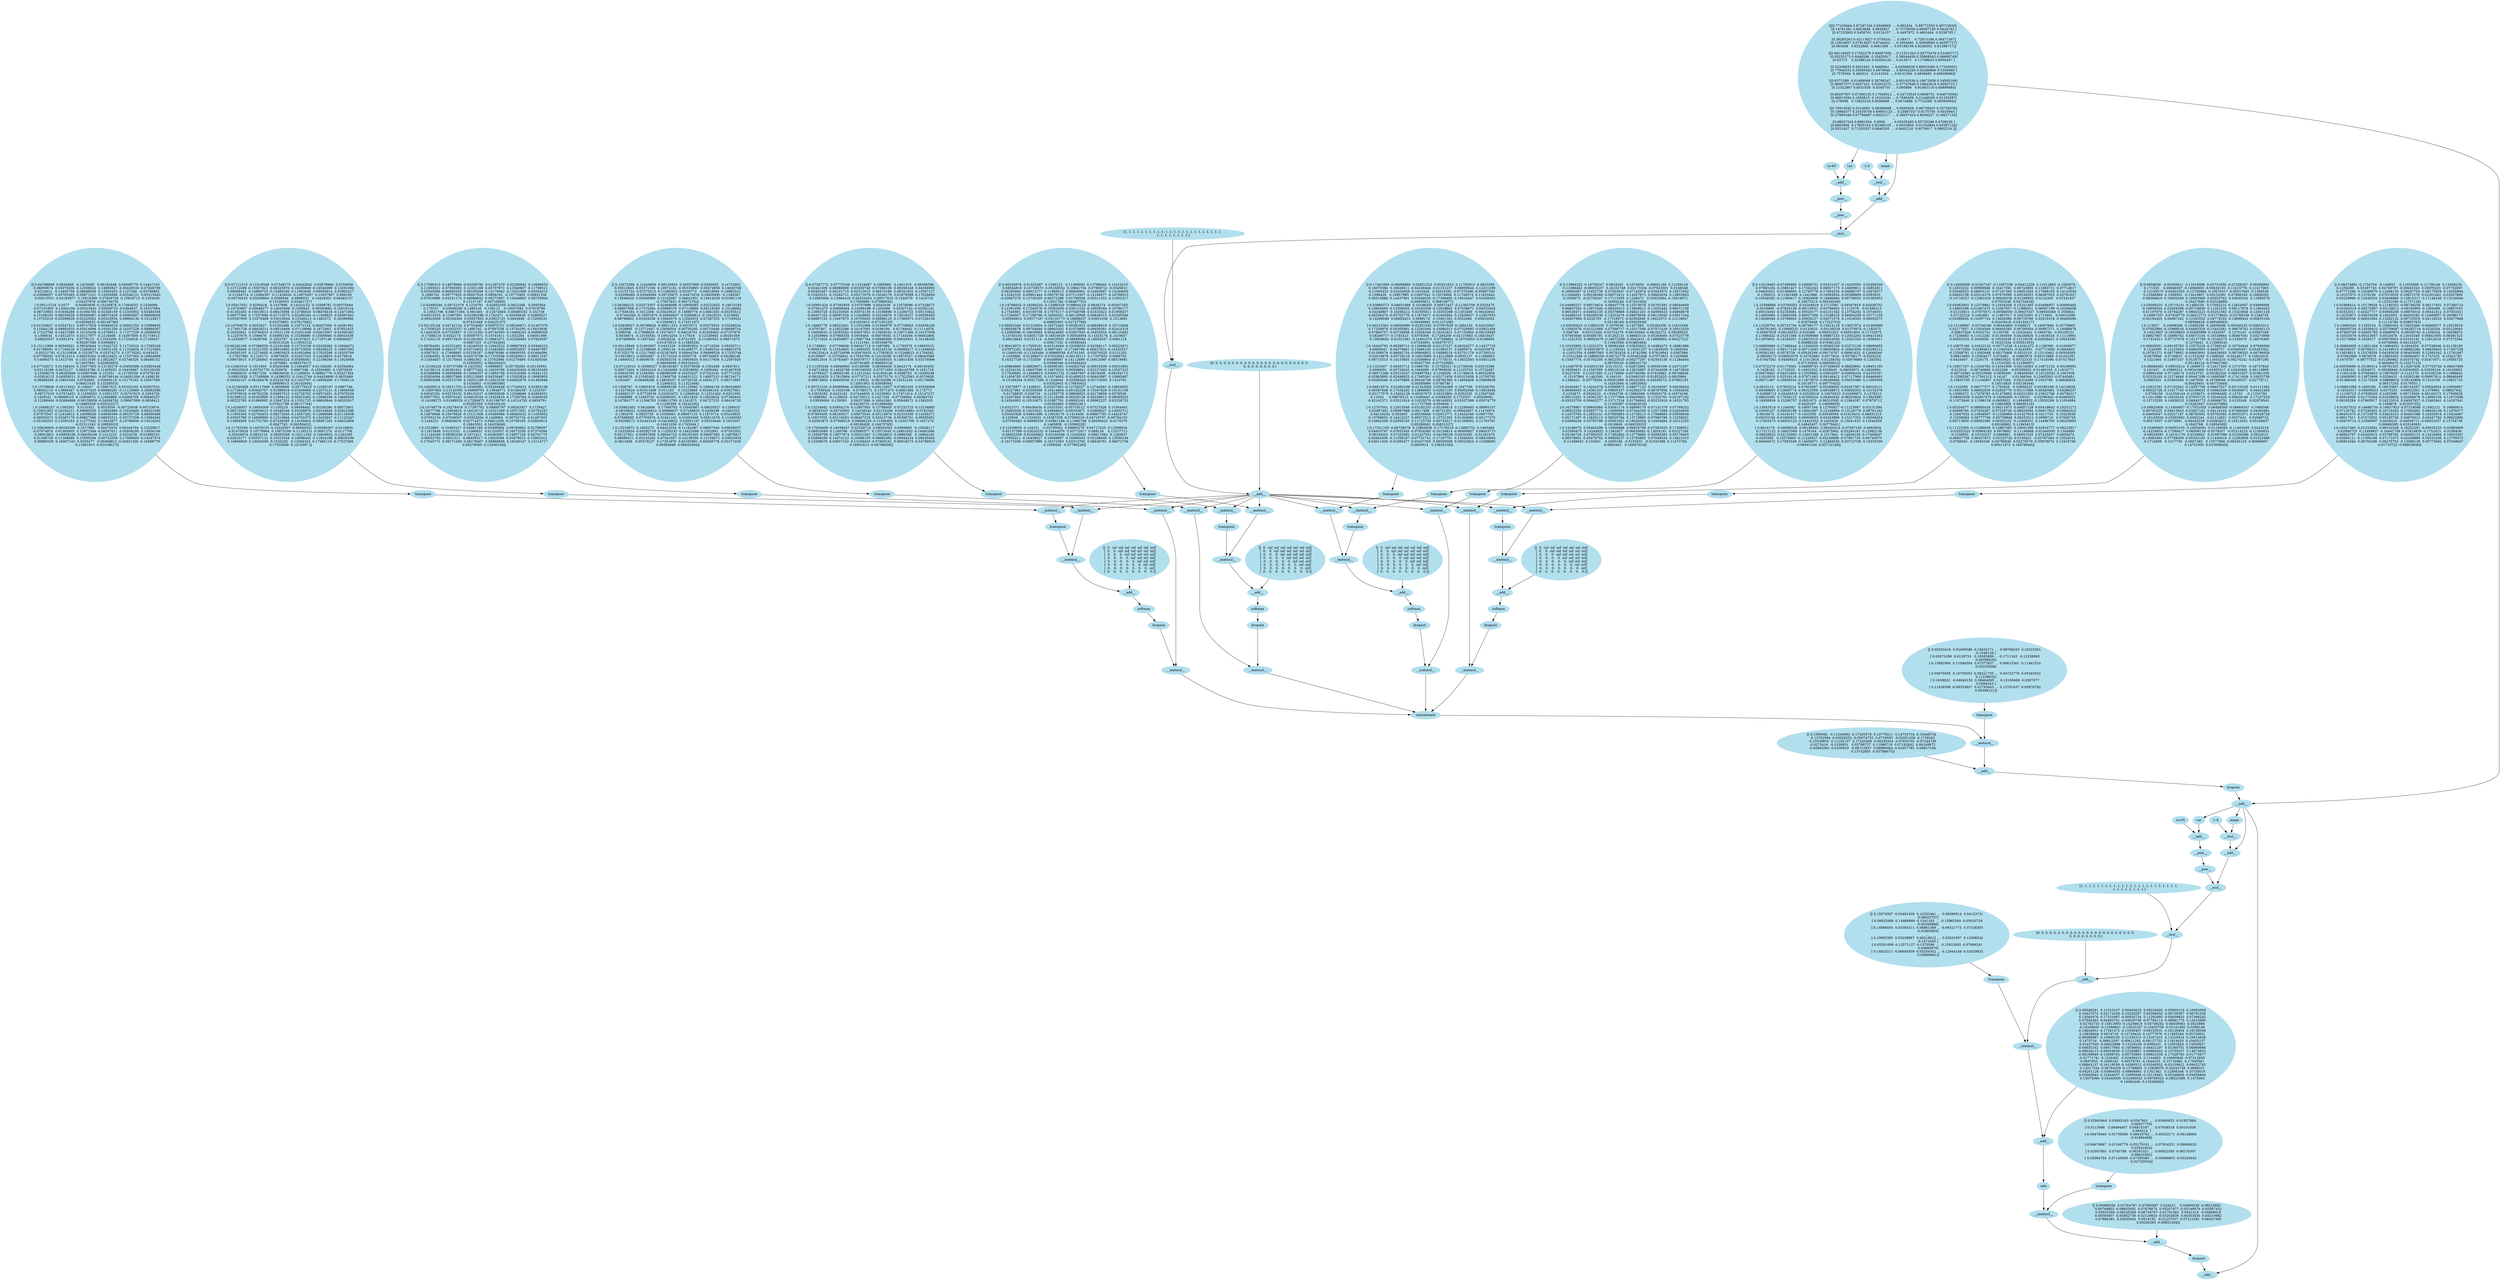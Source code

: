 // DAG
digraph {
	149812556448 [label=__add__ color=lightblue2 shape="" style=filled]
	149812555460 -> 149812556448
	149812555460 [label=__add__ color=lightblue2 shape="" style=filled]
	149795065257 -> 149812555460
	149795065257 [label="[[[0.77183664 0.87287164 0.6949869  ... 0.992434   0.88772553 0.49715936]
  [0.14761381 0.6923848  0.9840827  ... 0.75730056 0.66067165 0.9424742 ]
  [0.47233903 0.5459761  0.9124157  ... 0.4497972  0.4683464  0.9238705 ]
  ...
  [0.36285263 0.42113027 0.3759241  ... 0.58471    0.72915196 0.36471567]
  [0.13916957 0.07914507 0.8744422  ... 0.3954685  0.30909085 0.40397727]
  [0.963408   0.8522885  0.8461569  ... 0.03196156 0.8248302  0.81396717]]

 [[0.46118405 0.17342278 0.84067094 ... 0.11521343 0.29775476 0.51094717]
  [0.05235173 0.6446286  0.10455917 ... 0.38044456 0.35868543 0.06608749]
  [0.63715    0.32386142 0.02550126 ... 0.915671   0.11798623 0.6956457 ]
  ...
  [0.52208835 0.4501643  0.0466941  ... 0.64586836 0.88633484 0.17243062]
  [0.77940553 0.33985043 0.6970646  ... 0.80392265 0.02489866 0.5340969 ]
  [0.7579344  0.482614   0.2141024  ... 0.9131366  0.4836685  0.69928086]]

 [[0.6372389  0.01489098 0.28706247 ... 0.60143536 0.16673958 0.34595108]
  [0.86007077 0.6937223  0.82022375 ... 0.37747648 0.19642818 0.0693723 ]
  [0.21022807 0.8551836  0.4540735  ... 0.995886   0.91483116 0.60899484]
  ...
  [0.89297307 0.87266135 0.17045912 ... 0.24710345 0.8668751  0.64074594]
  [0.96913594 0.1950815  0.16324341 ... 0.7040459  0.21448265 0.01255587]
  [0.278098   0.73825234 0.8058688  ... 0.9474888  0.7723268  0.08580994]]

 [[0.76815045 0.5314693  0.08389088 ... 0.8500458  0.66726625 0.33736536]
  [0.10864377 0.24539758 0.69903123 ... 0.25887027 0.8175756  0.6033944 ]
  [0.27895346 0.07794987 0.9023117  ... 0.28637424 0.8436227  0.16627133]
  ...
  [0.08037244 0.8981064  0.6956     ... 0.05035483 0.55733246 0.4709236 ]
  [0.6893808  0.17855154 0.83380103 ... 0.6025804  0.51254904 0.93587124]
  [0.8521637  0.71355337 0.8840205  ... 0.8402218  0.6579017  0.8982214 ]]]" color=lightblue2 shape="" style=filled]
	149812555451 -> 149812555460
	149812555451 [label=dropout color=lightblue2 shape="" style=filled]
	149812555442 -> 149812555451
	149812555442 [label=__add__ color=lightblue2 shape="" style=filled]
	149812555433 -> 149812555442
	149812555433 [label=__matmul__ color=lightblue2 shape="" style=filled]
	149812555418 -> 149812555433
	149812555418 [label=concatenate color=lightblue2 shape="" style=filled]
	149812554259 -> 149812555418
	149812554259 [label=__matmul__ color=lightblue2 shape="" style=filled]
	149812552430 -> 149812554259
	149812552430 [label=dropout color=lightblue2 shape="" style=filled]
	149812552418 -> 149812552430
	149812552418 [label=softmax color=lightblue2 shape="" style=filled]
	149812552406 -> 149812552418
	149812552406 [label=__add__ color=lightblue2 shape="" style=filled]
	149812552397 -> 149812552406
	149812552397 [label=__matmul__ color=lightblue2 shape="" style=filled]
	149812552376 -> 149812552397
	149812552376 [label=__matmul__ color=lightblue2 shape="" style=filled]
	149812552328 -> 149812552376
	149812552328 [label=__add__ color=lightblue2 shape="" style=filled]
	149812552319 -> 149812552328
	149812552319 [label=__mul__ color=lightblue2 shape="" style=filled]
	149812552310 -> 149812552319
	149812552310 [label=__mul__ color=lightblue2 shape="" style=filled]
	149812552283 -> 149812552310
	149812552283 [label=__add__ color=lightblue2 shape="" style=filled]
	149795065257 -> 149812552283
	149812552274 -> 149812552283
	149812552274 [label=__mul__ color=lightblue2 shape="" style=filled]
	149812552229 -> 149812552274
	149812552229 [label=mean color=lightblue2 shape="" style=filled]
	149795065257 -> 149812552229
	149812552271 -> 149812552274
	149812552271 [label=-1.0 color=lightblue2 shape="" style=filled]
	149812552301 -> 149812552310
	149812552301 [label=__pow__ color=lightblue2 shape="" style=filled]
	149812552292 -> 149812552301
	149812552292 [label=__pow__ color=lightblue2 shape="" style=filled]
	149812552262 -> 149812552292
	149812552262 [label=__add__ color=lightblue2 shape="" style=filled]
	149812552250 -> 149812552262
	149812552250 [label=var color=lightblue2 shape="" style=filled]
	149795065257 -> 149812552250
	149812552259 -> 149812552262
	149812552259 [label="1e-05" color=lightblue2 shape="" style=filled]
	149812552202 -> 149812552319
	149812552202 [label="[1. 1. 1. 1. 1. 1. 1. 1. 1. 1. 1. 1. 1. 1. 1. 1. 1. 1. 1. 1. 1. 1. 1. 1.
 1. 1. 1. 1. 1. 1. 1. 1.]" color=lightblue2 shape="" style=filled]
	149812552205 -> 149812552328
	149812552205 [label="[0. 0. 0. 0. 0. 0. 0. 0. 0. 0. 0. 0. 0. 0. 0. 0. 0. 0. 0. 0. 0. 0. 0. 0.
 0. 0. 0. 0. 0. 0. 0. 0.]" color=lightblue2 shape="" style=filled]
	149812552367 -> 149812552376
	149812552367 [label=transpose color=lightblue2 shape="" style=filled]
	149795067712 -> 149812552367
	149795067712 [label="[[-0.07121515 -0.11519548  0.07348175  0.03442042  0.02878666  0.0703056
   0.12712298 -0.15507823  0.08325976 -0.16260669 -0.14546089  0.13291594
   0.00958492  0.10890725 -0.15485296 -0.11903948  0.09059814  0.03803217
  -0.11294714 -0.12084397  0.11434826 -0.14875497  0.13037007  0.094193
  -0.09736435  0.03439664 -0.0296944  -0.0898032   0.14429301 -0.06482157
   0.15108503  0.03461727]
 [-0.05017931  0.0256418   0.1437996   0.14324152 -0.15509781 -0.00375644
   0.10703667  0.05648277  0.14043906  0.1508943  -0.09293882 -0.10019124
  -0.01302405 -0.15010613 -0.08415998  0.14786029  0.08478416 -0.12471902
   0.08577306  0.17557888 -0.01713075  0.02200344 -0.11459925  0.05997461
  -0.05587959  0.15579468  0.03010004  0.13346213 -0.1482572   0.16399966
  -0.03379651 -0.07817682]
 [-0.10704678  0.0053627   0.01352486  0.15072124  0.04427094  0.16491081
   0.17491728 -0.08628211 -0.08516408  0.07116666  0.1672843   0.07852433
  -0.16320641  0.03760415  0.15511139 -0.10351448  0.02815007 -0.01092481
   0.12207876  0.1596676   0.04995184  0.15206896  0.15609846 -0.08643438
  -0.14356977  0.0439708  -0.1632787  -0.16197823  0.17107148  0.00646027
  -0.00312528  0.11950312]
 [-0.00182108  0.07396559 -0.12161408  0.15753338 -0.02438382  0.16846472
  -0.16730458 -0.10151355 -0.00916892 -0.05723928  0.09206233  0.10897692
  -0.04595193  0.12274605 -0.10903623 -0.01603494  0.17020296  0.16205764
   0.17637981 -0.1120171   0.0670655  -0.02457325  0.12429853 -0.0179818
   0.08973815  0.07284841 -0.04464024  0.05958441  0.12189286 -0.11924958
   0.1670681  -0.08337617]
 [-0.12463319  0.1551605   0.03435496  0.13464937 -0.01169281  0.02592664
  -0.09225518  0.05701776 -0.050878   -0.0967186  -0.15594895  0.15970929
  -0.00664031 -0.0827236   0.09636028 -0.11290631  0.08881779 -0.05327384
   0.09851826  0.17169906  0.14399332 -0.10412744 -0.04426898 -0.0635469
  -0.06302147 -0.08186478 -0.03104744 -0.11023797 -0.16956466  0.17636114
   0.09809513  0.16142084]
 [ 0.01340468 -0.05117068  0.0659099  -0.05779419  0.12585197 -0.0997746
  -0.11726347  0.03443767  0.01089919 -0.03406668 -0.12075121 -0.13666938
   0.07979918 -0.09762258  0.03857515  0.02726702 -0.09574351 -0.07078234
   0.02396122  0.05303895 -0.11994142  0.05425382 -0.15696256 -0.14666456
   0.08222765 -0.01968992 -0.13647324 -0.13351725 -0.08600944  0.09202917
  -0.07821748 -0.06117764]
 [ 0.14248507  0.14650309  0.1105216   0.09498402  0.05150286  0.09372801
  -0.08572042  0.04859613 -0.10340249 -0.03208976  0.00154645  0.02921696
   0.11955394  0.02764433  0.08272445 -0.14567262 -0.12696066 -0.01116308
  -0.03925789 -0.14609909 -0.11514944 -0.04791075 -0.13420947 -0.11123247
  -0.13894509  0.01731793 -0.07436585 -0.14109404 -0.08067283  0.04632808
  -0.0847745  -0.06358432]
 [-0.11763359 -0.14076155 -0.10225007 -0.06040341  0.00580367 -0.0118845
  -0.01470024  0.10778994  0.10673189 -0.11195131 -0.0067274  -0.0117708
   0.05436074 -0.0833116  -0.08505566  0.10211283 -0.10806652 -0.1263285
  -0.02810177  0.03307112  0.10315344 -0.10098445 -0.11824188  0.09630196
   0.16866829  0.16030285 -0.1532202  -0.12564334 -0.17485116 -0.17527689
   0.17533056 -0.1212097 ]]" color=lightblue2 shape="" style=filled]
	149812552388 -> 149812552397
	149812552388 [label=transpose color=lightblue2 shape="" style=filled]
	149812552355 -> 149812552388
	149812552355 [label=__matmul__ color=lightblue2 shape="" style=filled]
	149812552328 -> 149812552355
	149812552346 -> 149812552355
	149812552346 [label=transpose color=lightblue2 shape="" style=filled]
	149794849482 -> 149812552346
	149794849482 [label="[[-0.04768699  0.0839466  -0.1425088   0.08182648  0.05849779 -0.14447103
  -0.06859674  0.03079206 -0.12008022  0.14983827 -0.00429536 -0.07928796
   0.0219412  -0.14405759  0.08688938  0.13505432 -0.1157266  -0.03766962
  -0.03996657  0.05765565 -0.09871221  0.12020966  0.02546121  0.03215643
   0.03015531 -0.04193877  0.15916389  0.07846706 -0.15818715 -0.1353028
   0.04257878 -0.09674679]
 [ 0.09113724  0.0577     -0.04493938 -0.15230878 -0.17464033  0.1526099
  -0.07101805  0.14382194 -0.00310442  0.09509753 -0.0364847  -0.16337894
   0.08710953  0.01936288  0.01094783 -0.02346159 -0.12305952  0.03484356
   0.15198192 -0.08259528  0.00560087 -0.08075429  0.00983807 -0.06608009
   0.15705219 -0.03298028 -0.02220562  0.05333004  0.09900136 -0.10124817
  -0.04506622 -0.00140766]
 [-0.01230637 -0.03547413  0.09717818  0.00484019 -0.09591353  0.15996845
   0.11644128  0.08883035 -0.05414898  0.10541259 -0.16337228 -0.08886367
  -0.17223784  0.14427589  0.15155439 -0.14789511  0.17277226 -0.16569935
  -0.1369034   0.14512073  0.03117877  0.1218408   0.14397609 -0.01719013
   0.06825037  0.0391474   0.0778123   0.11924209  0.17234918  0.17160457
   0.09297398  0.0309883 ]
 [-0.15111999 -0.06509201  0.09545644  0.10342722  0.11720522 -0.17585249
  -0.01766081 -0.17194526  0.12064523  0.10031104 -0.11324604 -0.17215063
  -0.05221781 -0.13110636  0.15239774 -0.03374273  0.13770202 -0.043432
  -0.07799292  0.07412414  0.04916352 -0.06219431 -0.11537363 -0.16804968
   0.14099373 -0.1513744  -0.13511036  0.13822827 -0.02746326  0.08486152
  -0.13037851  0.02082605]
 [-0.07742672  0.01348435 -0.15477583 -0.13120279 -0.03693588 -0.02803449
   0.03116199 -0.0472127   0.00554786 -0.11495052  0.16430067  0.03129239
   0.15508279  0.06283666 -0.02807696 -0.151051   -0.12739259  0.07076149
  -0.02624115  0.06958511  0.10080941 -0.00749144 -0.04001394 -0.1408136
   0.08469266 -0.10691044  0.0782605   0.03609118  0.15175192  0.15657589
   0.06021435  0.13258553]
 [-0.13758646 -0.05115621  0.136047   -0.15807012 -0.05333163 -0.02097032
   0.08452119  0.13694347  0.09107435 -0.06889281 -0.11123969  0.16692089
   0.08727019  0.07574451  0.11659502  0.13951257  0.02747615 -0.1054728
   0.1459341  -0.08899215 -0.15809974  0.12689868 -0.02669759  0.00840257
  -0.12389404 -0.02684866 -0.09159058 -0.04508762  0.09067099 -0.0858412
   0.14895028 -0.03522227]
 [ 0.10468257 -0.1565263   0.0131921   0.0533056  -0.00725058 -0.05733874
  -0.15931003 -0.16194211  0.09680335  0.10692985 -0.10529485  0.09521085
   0.07075547 -0.12434612  0.14099628  0.03846566 -0.08535729  0.08566469
  -0.08503472 -0.03397179 -0.09827586  0.08055521 -0.05737209 -0.13084264
  -0.05180203 -0.13305163 -0.11277042  0.13625877  0.10788946 -0.14516202
  -0.02311343  0.10850933]
 [ 0.05636609 -0.06335306  0.1017981   0.04472034  0.06344794  0.13250817
  -0.07974874  0.01585905  0.15971594 -0.08397011  0.05938295  0.14056106
  -0.08923651  0.09858106 -0.09439106  0.1412224   0.0324239  -0.01998153
   0.01348728 -0.11368686  0.10595294  0.06733509  0.17099693 -0.14047074
   0.00889328  0.16067143 -0.0255477  -0.00468812 -0.02931326 -0.16588779
   0.11661915 -0.02319617]]" color=lightblue2 shape="" style=filled]
	149795067742 -> 149812552406
	149795067742 [label="[[  0. -inf -inf -inf -inf -inf -inf -inf]
 [  0.   0. -inf -inf -inf -inf -inf -inf]
 [  0.   0.   0. -inf -inf -inf -inf -inf]
 [  0.   0.   0.   0. -inf -inf -inf -inf]
 [  0.   0.   0.   0.   0. -inf -inf -inf]
 [  0.   0.   0.   0.   0.   0. -inf -inf]
 [  0.   0.   0.   0.   0.   0.   0. -inf]
 [  0.   0.   0.   0.   0.   0.   0.   0.]]" color=lightblue2 shape="" style=filled]
	149812554247 -> 149812554259
	149812554247 [label=__matmul__ color=lightblue2 shape="" style=filled]
	149812552328 -> 149812554247
	149812552442 -> 149812554247
	149812552442 [label=transpose color=lightblue2 shape="" style=filled]
	149795067757 -> 149812552442
	149795067757 [label="[[ 0.17586513 -0.14878666 -0.03358782  0.01287479  0.02286842  0.15899652
   0.11593021 -0.07950383  0.12351169  0.05707672  0.13040607  0.11798521
   0.03345959 -0.06693545  0.08160298  0.15179062 -0.11631009  0.04554315
   0.1680742   0.09777825 -0.06927524  0.0859193  -0.10775405  0.05831336
  -0.07010896 -0.03251174 -0.08986842 -0.00272097  0.15444863  0.08755904
   0.12137187  0.00716995]
 [-0.03490546  0.09721079  0.1216791   0.02832559 -0.0622266   0.0565564
   0.170537    0.03099209 -0.1489145  -0.158112   -0.16057682  0.07819799
  -0.13921796  0.08671594  0.091465   -0.12672684 -0.00080162  0.102726
   0.04519355 -0.11997591  0.02380298 -0.1742471  -0.05300628  0.02809227
  -0.00925656  0.05164364  0.03957855 -0.03923725  0.0643646  -0.13209233
  -0.07431948  0.03425157]
 [-0.05135104  0.04742154  0.07534683  0.00970721 -0.08346871 -0.01407079
   0.17036325  0.01832337 -0.1460742  -0.07097538  0.13754293 -0.15933938
  -0.14041825 -0.07253857  0.13112392 -0.03740383 -0.14994243 -0.00996305
  -0.17498116  0.0242174   0.00097071  0.10741611  0.1552294   0.04001098
   0.17432119  0.08373433 -0.01291662  0.16661671  0.03284964  0.07820597
  -0.0087333  -0.10762406]
 [-0.08784461 -0.02522402  0.16240533 -0.13943522  0.09987933 -0.03466223
  -0.08965088 -0.08416776  0.03716932 -0.15482803 -0.00952937  0.04487097
   0.0567912  -0.17409995  0.03258187  0.06879386 -0.09690555  0.01464099
   0.12064581 -0.16169706  0.04574708 -0.17235596 -0.00265011  0.09011547
  -0.11054657 -0.13175945 -0.0983362  -0.13702986  0.01279494  0.01926349
   0.15550052  0.08420442]
 [ 0.15106228  0.05737589 -0.1423502   0.0806805  -0.05758283 -0.05145952
  -0.14139114  0.00391041  0.08777402 -0.10020796  0.04420426 -0.06335495
   0.01698989  0.06836999 -0.13094357 -0.13894758  0.01916306  0.16341121
  -0.02824094 -0.08027966  0.05212695  0.04538487  0.13302824 -0.10095805
  -0.00902698 -0.05315708  0.16251199 -0.12823538  0.04602879  0.01492946
   0.1434562  -0.01690389]
 [-0.14928514 -0.16511753 -0.10485981 -0.05204646  0.17100433  0.01963198
   0.13697682 -0.13143595 -0.06698793  0.15949771  0.01384387  0.1252537
   0.04545281 -0.03278102  0.06132437 -0.09050639  0.12348698  0.02893931
  -0.09977931  0.05076183  0.04919104 -0.15455619 -0.17200784 -0.10409345
  -0.14189273  0.01088529 -0.17280672  0.01198797 -0.14214705 -0.0650791
   0.05303359  0.03010419]
 [-0.10748778 -0.16278419  0.17397782  0.08895797  0.08262927  0.1729427
  -0.15877788  0.12904818  0.16418715  0.10321369 -0.10571951  0.02762347
  -0.13876846 -0.16679826 -0.13121568  0.05486986  0.06483032  0.11055952
   0.07952154 -0.07048567 -0.03552834 -0.1449964  -0.00752724 -0.01497455
   0.1244221   0.06804616  0.02774473  0.04812295 -0.16790195  0.03959614
   0.10843501 -0.16433606]
 [ 0.1533883  -0.10493327 -0.04081185 -0.03490994  0.09760662 -0.02708597
   0.11815648  0.0133101   0.11066631  0.01320557 -0.16573259  0.07374594
  -0.11144299 -0.08382028 -0.1672421  -0.04363067 -0.14957128  0.04701779
   0.00052792 -0.0931311  -0.06039517 -0.14929299  0.05879015 -0.15902412
  -0.17044772  0.09171289 -0.08178467  0.06966908  0.16348147  0.15114717
   0.05276065 -0.12430126]]" color=lightblue2 shape="" style=filled]
	149812554385 -> 149812555418
	149812554385 [label=__matmul__ color=lightblue2 shape="" style=filled]
	149812554352 -> 149812554385
	149812554352 [label=dropout color=lightblue2 shape="" style=filled]
	149812554340 -> 149812554352
	149812554340 [label=softmax color=lightblue2 shape="" style=filled]
	149812554328 -> 149812554340
	149812554328 [label=__add__ color=lightblue2 shape="" style=filled]
	149812554319 -> 149812554328
	149812554319 [label=__matmul__ color=lightblue2 shape="" style=filled]
	149812554298 -> 149812554319
	149812554298 [label=__matmul__ color=lightblue2 shape="" style=filled]
	149812552328 -> 149812554298
	149812554289 -> 149812554298
	149812554289 [label=transpose color=lightblue2 shape="" style=filled]
	149812547705 -> 149812554289
	149812547705 [label="[[ 0.00326978  0.01531687  0.1506115   0.11369092 -0.13788646  0.11012015
   0.08544816  0.10728573 -0.05158532  0.10841704  0.07900721 -0.0345812
   0.08285604  0.04013177 -0.11969513  0.08800901  0.14463687  0.14344959
  -0.13262105  0.00901444 -0.09076726  0.07113357 -0.14168477 -0.16799013
  -0.02897279  0.12730305 -0.06372389  0.01789596  0.00311355 -0.11932317
  -0.11651784  0.09487753]
 [-0.14766654 -0.16580245 -0.12986329  0.09804124 -0.0626274  -0.05307305
   0.12361956  0.17240578 -0.10563459 -0.03011232 -0.16058294  0.16790177
   0.17540981  0.03100738  0.17075117 -0.07546768  0.01633422 -0.01958257
  -0.17284927  0.17190798 -0.16592051  0.08118968  0.09448513  0.02395568
   0.00560913  0.05577167 -0.05134773 -0.16698037 -0.03631038  0.1513893
  -0.08905093 -0.02747799]
 [-0.06853344  0.01316934 -0.16572462  0.00281623 -0.06848019  0.16712846
   0.08856878  0.09794848 -0.08663302  0.01970899  0.09450391 -0.02414318
   0.12086596 -0.10630994  0.05424692 -0.02957845 -0.16455916 -0.06110463
   0.13740154 -0.03051728 -0.16616029  0.00554904 -0.14325176 -0.1419657
  -0.06518643  0.0151114  -0.04929591 -0.09689584 -0.14854547  0.0681119
   0.00817162  0.10938344]
 [ 0.00410075 -0.17659101 -0.02516494 -0.10308053 -0.04306117  0.09225871
   0.07972281 -0.02534863  0.0697495  -0.17186789 -0.09427814 -0.14332557
  -0.15400195 -0.11545494  0.00989559 -0.0701545  -0.02676525  0.0121202
   0.1245866  -0.01268473 -0.07022843 -0.06136111  0.17337932  0.0968762
   0.16327739 -0.1733359   0.05498067 -0.14112699 -0.16912699 -0.08519991
  -0.03086348 -0.01848442]
 [-0.00864869  0.08829071 -0.04590381 -0.04402744 -0.09019299  0.05031891
  -0.12234154  0.16607599  0.16673033  0.00508841  0.02237492 -0.15537223
   0.17639081 -0.14588815  0.03951732  0.16487907 -0.0619458   0.09184173
   0.11954785 -0.07008392  0.10574092 -0.01469533 -0.06443997  0.10895487
  -0.15194204 -0.05317266 -0.1429044   0.02599443 -0.05715083  0.1310761
  -0.03352603 -0.17665002]
 [-0.15576877 -0.1438621   0.03507463 -0.12736227  0.12744363 -0.10804502
  -0.05227961 -0.02559309  0.16414604 -0.00102238  0.10347629 -0.15151156
   0.01748635 -0.026726   -0.12350778  0.09856825 -0.02178958 -0.0578539
  -0.12457664  0.08186442 -0.15118289 -0.06329136 -0.00230813 -0.08085023
   0.14564903 -0.10510673  0.01887701  0.08093161 -0.08962237  0.02526723
   0.03392882  0.0092238 ]
 [ 0.0321571  -0.08436434 -0.16333301 -0.05719112  0.07527028  0.15364401
   0.15692058 -0.14033031 -0.04948047 -0.00355871  0.02908027 -0.14932711
   0.05541928 -0.04841696  0.13918176  0.1414406  -0.09867755 -0.14424747
  -0.133949   -0.11533031  0.10387208 -0.07906218 -0.04718707 -0.00794153
   0.07030482 -0.08990559  0.03961186 -0.11860748  0.00506623  0.0179379
  -0.1465838  -0.15099226]
 [ 0.12439635 -0.144151   -0.02790042  0.09860278  0.04717433  0.12508926
   0.05137399 -0.02626252 -0.10444976  0.03772017  0.068134    0.12537713
  -0.09922358 -0.01830862  0.03160586  0.14302841  0.09617662  0.1282637
  -0.07930211 -0.16438027  0.16048987 -0.16986045  0.02188046 -0.13956149
  -0.10173296 -0.09957986  0.16272363  0.02512793  0.09449781  0.06072736
  -0.1609448  -0.07796226]]" color=lightblue2 shape="" style=filled]
	149812554310 -> 149812554319
	149812554310 [label=transpose color=lightblue2 shape="" style=filled]
	149812554277 -> 149812554310
	149812554277 [label=__matmul__ color=lightblue2 shape="" style=filled]
	149812552328 -> 149812554277
	149812554268 -> 149812554277
	149812554268 [label=transpose color=lightblue2 shape="" style=filled]
	149812547696 -> 149812554268
	149812547696 [label="[[-0.07567772  0.07775166  0.11418487  0.1085969   0.1461319  -0.06306396
   0.02441309 -0.06088099  0.03356748 -0.07006106  0.08358248  0.04556993
   0.05491697 -0.06101715 -0.02312015  0.08470186  0.09181932 -0.15507127
  -0.15453231 -0.15364711  0.05271679 -0.15036179  0.01979589 -0.17628609
  -0.12865484 -0.13964418 -0.04523454 -0.09517615 -0.1548378   0.1416725
   0.17600985 -0.07988934]
 [-0.00991424 -0.07392959  0.03707998  0.0045438  -0.13578096 -0.07328873
  -0.07601475  0.05698464  0.14306188 -0.1203066   0.05207142 -0.03291161
  -0.13983728  0.02233045 -0.03074139 -0.13198896 -0.12286732  0.05133622
  -0.06457102 -0.06097334  0.11629065  0.16234876  0.15018257  0.00566505
  -0.04987155  0.15497975  0.16705605 -0.06988125 -0.17360973 -0.07226156
  -0.01853915 -0.07155125]
 [-0.14682776  0.08322401  0.11051988 -0.01940079  0.07728063  0.04556106
  -0.0797407  -0.12922288  0.14147091 -0.0106184   0.01744642  0.11114078
   0.10000633 -0.16363542 -0.03037051  0.13959102  0.13871366 -0.16157958
  -0.12659994 -0.07908355  0.0059464  -0.06078592  0.17144506 -0.09462866
   0.17271824 -0.10450897 -0.15807764 -0.08985666 -0.00043931  0.16148345
   0.11121561  0.09334979]
 [ 0.1738801  -0.07709698 -0.04041713 -0.1687089   0.11795576  0.16950315
   0.09563781  0.13254805  0.12985055  0.03245134  0.06086217 -0.11048845
  -0.04235414  0.03724096 -0.05470435 -0.17582625  0.15248615 -0.1704542
   0.0129907  -0.15756841 -0.17054766 -0.12518296 -0.14975527 -0.08043588
  -0.04912916  0.10763497 -0.00379717  0.02049335  0.14851438  0.03376996
  -0.00792465  0.06690314]
 [ 0.11305248 -0.00846965 -0.0126098   0.08506438  0.0643174  -0.09193435
   0.04713642 -0.14026798 -0.00106502  0.07571693 -0.06143769 -0.1651718
  -0.14765427  0.08505186  0.11011042  0.01304148  0.0588703  -0.14390248
  -0.06102429  0.17615904 -0.07707211  0.05575174  0.17322563 -0.0570928
   0.09874803  0.00605936 -0.1119932   0.08182088 -0.10251234  0.05176686
   0.12001953 -0.03958094]
 [ 0.00721529 -0.06989946 -0.08583012 -0.08114307  0.07981535  0.03556908
  -0.17059426  0.1020106  -0.07385171  0.15571475 -0.0681369  -0.172773
   0.13635282  0.0433192   0.07444835 -0.14330061 -0.17471914 -0.15147237
  -0.1689593  -0.1128629  -0.04729312 -0.1427258  -0.07768064  0.09364702
   0.03938004  0.129593    0.06257886 -0.16041861  0.05849072  0.1582055
  -0.04100731 -0.01308456]
 [ 0.13234942  0.03954274 -0.12807563  0.13706005  0.07232725 -0.15154985
   0.08392347 -0.00733001  0.14238344  0.02155294  0.00614964 -0.0782345
  -0.07805409  0.06160317  0.05675545 -0.00124876 -0.02310338  0.14326271
   0.15637055  0.02119263 -0.06407229  0.02015736  0.00306791 -0.09595051
  -0.02063872 -0.07969518  0.08606229 -0.11596405  0.14351706  0.1057179
  -0.08106428  0.16475765]
 [ 0.17626609 -0.14038457 -0.02539716  0.08934382  0.0084985  -0.10028117
  -0.08833089  0.1169796  -0.03080577  0.13573445 -0.14801052 -0.14491098
  -0.15508708 -0.15677674  0.09321847  0.13928623 -0.0896308   0.10864245
   0.02896458 -0.14074123  0.10888155 -0.08682492 -0.04944234 -0.08245444
   0.12349679 -0.03657162 -0.13169433 -0.07600161  0.09918273 -0.04786919
   0.16001613 -0.04798658]]" color=lightblue2 shape="" style=filled]
	149812547711 -> 149812554328
	149812547711 [label="[[  0. -inf -inf -inf -inf -inf -inf -inf]
 [  0.   0. -inf -inf -inf -inf -inf -inf]
 [  0.   0.   0. -inf -inf -inf -inf -inf]
 [  0.   0.   0.   0. -inf -inf -inf -inf]
 [  0.   0.   0.   0.   0. -inf -inf -inf]
 [  0.   0.   0.   0.   0.   0. -inf -inf]
 [  0.   0.   0.   0.   0.   0.   0. -inf]
 [  0.   0.   0.   0.   0.   0.   0.   0.]]" color=lightblue2 shape="" style=filled]
	149812554373 -> 149812554385
	149812554373 [label=__matmul__ color=lightblue2 shape="" style=filled]
	149812552328 -> 149812554373
	149812554364 -> 149812554373
	149812554364 [label=transpose color=lightblue2 shape="" style=filled]
	149812547714 -> 149812554364
	149812547714 [label="[[ 0.10572366  0.12426856  0.08135825  0.06557808 -0.0365955   0.14753851
   0.05812645 -0.03371336  0.10972161 -0.00335895 -0.00474956  0.14830768
  -0.13153724  0.07573313 -0.11082853 -0.0330772   0.04813094  0.16982523
  -0.02099482 -0.03048066  0.09729472  0.04475018 -0.04639081 -0.1346367
   0.13646634  0.00266369  0.13102987  0.06641901  0.15614259 -0.01991116
   0.17657852 -0.09372762]
 [ 0.06399215  0.05573307 -0.02468086 -0.10956085  0.03222652  0.14674185
  -0.09907508 -0.17370264  0.03990376  0.07116866  0.09116293  0.15148692
   0.17548184  0.1612356  -0.03420623  0.13889776 -0.13881455 -0.00255512
   0.07444385 -0.15001872 -0.05669437  0.02668812 -0.10418231  0.018882
  -0.08798662  0.01929258 -0.10664574 -0.12582916 -0.07287531  0.17193021
  -0.13560812  0.17431197]
 [-0.03838957 -0.09798826  0.08611314  0.0010573   0.05570924  0.03248534
   0.1528895  -0.13771647 -0.15856504  0.00750295  0.00710449  0.06699724
   0.099338   -0.17088626  0.15374017 -0.04018752  0.01928463 -0.07157676
   0.0630674  -0.13165541 -0.10614254  0.117819    0.12329945  0.00291659
   0.07489893  0.1567443   0.0928224   0.0741305  -0.11490563 -0.06671875
   0.01475615  0.11588529]
 [-0.00118948  0.01903607  0.0433229   0.09582954  0.14716294  0.05555711
   0.03220667  0.13198648  0.1006134   0.01408577 -0.15466334 -0.08601978
   0.07332179  0.15217665 -0.02307603  0.00644764  0.06998528 -0.17535746
  -0.10010812 -0.0002667   0.15172318 -0.0500776   0.09734905 -0.05286146
  -0.14900512  0.0609078   0.04583154  0.15905835 -0.04117936  0.12597026
   0.09049008 -0.00533432]
 [-0.07125613  0.16598327  0.09183467  0.05379046 -0.1392498  -0.0847811
  -0.06571604  0.10562419 -0.11044069  0.03539092 -0.1695484  -0.01467838
  -0.03934765 -0.1336369   0.08096399 -0.16352637  0.07543191  0.07772453
  -0.0458876   0.15385492  0.12969758  0.04631221  0.14897515 -0.08754171
   0.053467   -0.06499266  0.14828357 -0.16720136 -0.16041271  0.08371995
   0.12466332  0.11322468]
 [-0.1308767  -0.10091818  0.06808168  0.01120662  0.16994138 -0.09454805
   0.13270624 -0.01913408  0.011183    0.13223669  0.05366104 -0.03627961
   0.03683137  0.07729536  0.03303472  0.12968542  0.12331402 -0.0201595
   0.0369896  -0.14563741 -0.02996301  0.14612833  0.13820624  0.07365643
   0.16786177 -0.11366783  0.08613795 -0.1341875   0.06727235  0.06416728
   0.11250309  0.16242282]
 [-0.03862402  0.0624808   0.17568702  0.15045987 -0.08635027 -0.1299433
  -0.06336021 -0.09436912 -0.00996637 -0.07248835 -0.0209298  -0.0482322
   0.1383476   0.0825729   0.13358091 -0.08947133  0.11873714  0.05416833
  -0.07698695  0.07765974 -0.01641161  0.01693469  0.05813478 -0.11420093
  -0.05268272  0.02443142 -0.04248622  0.02851197  0.00318446  0.1610357
  -0.10411036 -0.1763044 ]
 [ 0.13310872 -0.1662275  -0.04422554 -0.11162487 -0.08907544  0.00636037
   0.14333634 -0.04292718  0.11326192 -0.14422098  0.1552991  -0.07553352
   0.05127921 -0.05897668  0.08004723 -0.00193305 -0.00697085  0.14878917
   0.08090411 -0.05133245  0.07541657 -0.14138359 -0.12156671 -0.03023934
  -0.0813406  -0.05578227  0.17351976  0.02102981 -0.09439778 -0.02271029
   0.06584848  0.08445404]]" color=lightblue2 shape="" style=filled]
	149812555283 -> 149812555418
	149812555283 [label=__matmul__ color=lightblue2 shape="" style=filled]
	149812554478 -> 149812555283
	149812554478 [label=dropout color=lightblue2 shape="" style=filled]
	149812554466 -> 149812554478
	149812554466 [label=softmax color=lightblue2 shape="" style=filled]
	149812554454 -> 149812554466
	149812554454 [label=__add__ color=lightblue2 shape="" style=filled]
	149812554445 -> 149812554454
	149812554445 [label=__matmul__ color=lightblue2 shape="" style=filled]
	149812554424 -> 149812554445
	149812554424 [label=__matmul__ color=lightblue2 shape="" style=filled]
	149812552328 -> 149812554424
	149812554415 -> 149812554424
	149812554415 [label=transpose color=lightblue2 shape="" style=filled]
	149812547744 -> 149812554415
	149812547744 [label="[[-0.17461094 -0.09098889  0.02831223  0.00521633  0.11792915 -0.0823595
   0.16070384  0.16626011 -0.04246444  0.01151237  0.09859944  0.12231299
  -0.11665423  0.02434929 -0.1410426   0.02616281 -0.07370296 -0.05697336
  -0.1596428   0.16857985  0.13697022  0.15076908  0.11744574 -0.11825442
   0.00515986 -0.14437881  0.02848326 -0.17366485 -0.16618447  0.01638262
  -0.04859811  0.06810977]
 [ 0.03985573  0.04651068  0.10186305  0.06972427 -0.11383709 -0.0325475
   0.10604495 -0.13266505 -0.10243258 -0.12938802  0.07558671  0.04555404
   0.02248807 -0.10295212  0.02395611  0.10353298 -0.1353499  -0.06243843
  -0.06536474 -0.05702776 -0.11875671 -0.01645664  0.12630627  0.12947933
  -0.14206049  0.06692814  0.0989178   0.10401302 -0.0552466   0.05653554
   0.00449992  0.01127458]
 [-0.00212363 -0.09592989 -0.02301502 -0.07067639 -0.1664153  -0.04315947
   0.17329979 -0.05305981 -0.12291049  0.10086313 -0.07326883 -0.03831494
   0.07894757 -0.02728998 -0.10436349 -0.10241821  0.07153962 -0.08129595
   0.08299717 -0.1744323   0.0378308   0.17284209 -0.02137883 -0.16810437
   0.10838642 -0.01021061  0.14401475  0.07299861 -0.16755053 -0.0189605
   0.07245991  0.05975737]
 [-0.16426793 -0.08289712 -0.13908638 -0.02137227 -0.06324577 -0.14437725
   0.0060643   0.04376661 -0.15686105  0.01083137  0.0495974  -0.02633876
   0.01306074 -0.06092734 -0.00866852  0.16099218 -0.02701179  0.07200101
   0.02016978  0.05729116  0.16915995  0.14212869 -0.0955137   0.11499852
   0.06715513  0.14110605  0.10309804 -0.17178151 -0.13832583 -0.03851236
   0.05437795  0.07732996]
 [-0.1323457   0.04453712  0.1066783   0.15792021 -0.12739046  0.03515399
   0.0090091  -0.03720645 -0.1664088  -0.07900938 -0.12103763  0.15732497
  -0.06571268 -0.05216327 -0.04997942  0.1240026  -0.11748818  0.06542804
  -0.02962895 -0.02496825 -0.17065361 -0.03171458 -0.05315458  0.15700792
  -0.03282646 -0.15475985 -0.09344746  0.08785366 -0.14958408  0.03869839
   0.00585896  0.0786746 ]
 [-0.04915574  0.01483199 -0.01343083  0.05344369  0.1047768   0.02226792
   0.00587608 -0.17034292  0.13868695  0.02821165  0.05952948 -0.14924046
  -0.02177579  0.15824129 -0.09367073  0.05223891 -0.0353255  -0.13507265
  -0.11832     0.09678213 -0.15399443 -0.15048459  0.1752537   0.00209061
  -0.02142371  0.03521918 -0.10329276 -0.09160052  0.01037369  0.05074779
  -0.11727506 -0.054949  ]
 [ 0.12707041  0.12913549  0.03192233  0.05168814  0.12299483 -0.08995157
   0.02897461  0.00997688 -0.0017488   0.06721301 -0.09943607 -0.11474074
  -0.04126202 -0.052805   -0.08256846  0.02912771  0.14432548  0.0907765
   0.15768652 -0.14412227 -0.09572513  0.15731303  0.01304081 -0.00177375
   0.14942208 -0.02958145  0.11725739  0.00735317 -0.01208062  0.11793781
   0.00286963  0.05831527]
 [ 0.17321105 -0.08739378  0.15804939  0.17176218 -0.13985752 -0.1463494
   0.04910747  0.07653545 -0.07934385 -0.10130814 -0.06000857  0.09043775
   0.09104501  0.07252981 -0.01247351 -0.04336529 -0.0234385  -0.01362476
  -0.02662656 -0.11359197 -0.07751741 -0.17197701  0.15445001 -0.08916694
  -0.04011426 -0.01095477 -0.03437305  0.06500008  0.05022824 -0.13298695
   0.0605914   0.15829156]]" color=lightblue2 shape="" style=filled]
	149812554436 -> 149812554445
	149812554436 [label=transpose color=lightblue2 shape="" style=filled]
	149812554403 -> 149812554436
	149812554403 [label=__matmul__ color=lightblue2 shape="" style=filled]
	149812552328 -> 149812554403
	149812554394 -> 149812554403
	149812554394 [label=transpose color=lightblue2 shape="" style=filled]
	149812547735 -> 149812554394
	149812547735 [label="[[ 0.12984322 -0.16756247  0.0818262   0.1670954   0.08601146  0.11256124
  -0.11086462 -0.08935237  0.16102748  0.04173334 -0.07922001  0.0168348
  -0.16956587 -0.13452739  0.07053647 -0.07142974 -0.03943972  0.15671502
   0.11064061  0.09199266 -0.09573412  0.14207873  0.09663034  0.13855943
   0.1058075  -0.02756347  0.17113395  0.1248472   0.02925064 -0.15619971
  -0.16094244  0.07201064]
 [-0.04990237  0.09574616  0.08407778 -0.12573078  0.04761481 -0.08044669
   0.06807203  0.13971646 -0.08435413  0.13600612 -0.11652442  0.08471138
   0.06528471 -0.04692135 -0.05378866 -0.04821201 -0.04995625  0.04948678
   0.04488153  0.00289336  0.14252476 -0.08876036 -0.09110045 -0.03817244
   0.00507994 -0.0232793  -0.17316972 -0.02092849  0.16022572 -0.12119647
   0.05136194 -0.03503939]
 [ 0.03050623 -0.12892239  0.1676038  -0.1437065   0.05364206  0.12631649
   0.15565076 -0.01321988  0.07596717 -0.10317308 -0.07071429  0.16012529
   0.049749    0.02313344 -0.03724279  0.09103044 -0.08182272  0.09289533
   0.07955646 -0.00485791  0.01262131  0.08683114  0.05264693 -0.07523778
   0.11251532  0.09003479 -0.16072299 -0.0042415  -0.14689904 -0.06227222
   0.11663566 -0.01885484]
 [ 0.16335985 -0.13251074  0.09094384  0.03835922 -0.16484475  0.16681986
  -0.14537157 -0.05033875  0.11195241  0.16361357 -0.11830205  0.1665064
  -0.11651554 -0.09897093  0.00792428 -0.14742586  0.07819042  0.0387086
  -0.13311046 -0.16869259 -0.04722776  0.05462408  0.07573921  0.1205968
  -0.15407774  0.05702205 -0.06225025 -0.09277297  0.02503156  0.11284044
   0.09700245 -0.09833172]
 [ 0.15497978  0.02652193  0.0110131  -0.02872064  0.09505199 -0.16372307
   0.10095631 -0.11587995  0.06516124 -0.12816887 -0.07344508 -0.14673826
   0.0227676   0.11047289  0.12176906 -0.00740586 -0.07420681  0.08708648
  -0.15107964  0.1462581   0.164191    0.03460163 -0.01922625 -0.0935864
  -0.1386422  -0.05770204 -0.05061669 -0.09243364 -0.04545572 -0.07962193
   0.14262694 -0.14853065]
 [-0.02464917  0.14241076 -0.03969871 -0.08877133  0.16104597  0.04038424
   0.06468043 -0.14381337 -0.09805337 -0.02582379 -0.09787856  0.15562636
  -0.1203873  -0.0626222  -0.15364736 -0.13884586  0.05003178 -0.16574106
  -0.08215281  0.16361247 -0.17377964 -0.09439601  0.11532761 -0.02197192
  -0.03333759 -0.09463277 -0.15717234  0.01794942 -0.05231918 -0.14331765
   0.11303087 -0.02402018]
 [-0.16378967 -0.09605064 -0.03091174 -0.08999178 -0.07101379  0.07768252
   0.06922256 -0.03857774  0.13000093 -0.07544356 -0.12571998 -0.02834659
  -0.12473765 -0.12852141 -0.07895883 -0.12738213 -0.17068683 -0.03958436
   0.05171397 -0.12830113  0.08525784  0.13718885 -0.07960786  0.15258251
   0.03088028  0.03793799 -0.05951651 -0.16020054  0.13454884  0.16312255
  -0.1616649  -0.04632033]
 [ 0.14186075  0.05464298  0.15609488  0.06916799 -0.07565525 -0.17298551
   0.03590475  0.14264822  0.1362927  -0.06830085 -0.13054161  0.03227169
   0.03194726  0.07993523 -0.17492862 -0.13779685 -0.03085383 -0.05178405
   0.09378061 -0.05479742 -0.09809237  0.15785892  0.07649434  0.14821015
  -0.11349452  0.125401    0.1605196  -0.0155531  -0.01032398 -0.11473794
  -0.0663401   0.16847014]]" color=lightblue2 shape="" style=filled]
	149812547750 -> 149812554454
	149812547750 [label="[[  0. -inf -inf -inf -inf -inf -inf -inf]
 [  0.   0. -inf -inf -inf -inf -inf -inf]
 [  0.   0.   0. -inf -inf -inf -inf -inf]
 [  0.   0.   0.   0. -inf -inf -inf -inf]
 [  0.   0.   0.   0.   0. -inf -inf -inf]
 [  0.   0.   0.   0.   0.   0. -inf -inf]
 [  0.   0.   0.   0.   0.   0.   0. -inf]
 [  0.   0.   0.   0.   0.   0.   0.   0.]]" color=lightblue2 shape="" style=filled]
	149812555271 -> 149812555283
	149812555271 [label=__matmul__ color=lightblue2 shape="" style=filled]
	149812552328 -> 149812555271
	149812554490 -> 149812555271
	149812554490 [label=transpose color=lightblue2 shape="" style=filled]
	149812547753 -> 149812554490
	149812547753 [label="[[-0.13319463 -0.07488985  0.04908751  0.03331427 -0.14205092  0.02489329
  -0.07983194  0.15881427  0.17562242  0.06927173  0.14809911  0.16852811
   0.04645551  0.01366804  0.12795779 -0.17494234 -0.04086747  0.15676577
  -0.1390013  -0.11061688 -0.1441868  -0.10984954 -0.05388809 -0.0383833
  -0.16548282 -0.11580417 -0.10904908  0.14080064  0.09756052  0.01383952
  -0.16675213 -0.06529249]
 [ 0.15588886  0.03795053  0.03204619  0.1711585  -0.04507919 -0.02638702
   0.0518899  -0.07826138 -0.09118551  0.03768492  0.1112076   0.01490313
   0.05514043 -0.02350081 -0.00529177 -0.02151542  0.13754292  0.10740031
  -0.14845966  0.10006356  0.09027389  0.13198318  0.06004259 -0.10771159
  -0.13648549  0.10789602  0.05938127 -0.04571578  0.11634503  0.06592373
  -0.01876646  0.17222703]
 [ 0.12329754  0.05722794 -0.00796177 -0.15614118  0.13637874  0.01460699
  -0.04761943  0.15968233  0.0133625   0.03138234  0.01379976 -0.1183475
  -0.02067818  0.06146553 -0.020388   -0.09261923  0.00501805 -0.11722675
   0.11986422 -0.15251566 -0.01909089  0.08867233 -0.12032203 -0.09414363
   0.11879041 -0.14165051  0.16933315 -0.04024058  0.12421529 -0.16560411
   0.05886236  0.07646125]
 [ 0.00690989 -0.17486444  0.11649428 -0.00565236 -0.03372136  0.08690055
  -0.16504213  0.09117129 -0.08712043  0.06030804 -0.16841839 -0.03290112
  -0.00561301 -0.0578729  -0.05634299 -0.09174707  0.08961632  0.12648544
   0.08506172 -0.09052379  0.16743883  0.0577624   0.05708177 -0.0204216
  -0.07947541  0.04568415  0.11012654  0.01258192 -0.03879669 -0.1283352
  -0.07133956 -0.06650013]
 [ 0.07372279 -0.01175081  0.06999743 -0.07326659 -0.08829691  0.08451165
   0.1428162   0.1710525   0.14002502 -0.0328945  -0.08659972 -0.13626991
  -0.00679461  0.04315465 -0.13539882 -0.03632067 -0.03994224  0.02353357
   0.11810019  0.02519118 -0.07871062 -0.09146412  0.07117968  0.04466491
  -0.09371497  0.16009334 -0.11873974 -0.06206966 -0.05055486 -0.11095005
  -0.10158771 -0.09775432]
 [ 0.0616115   0.07825214  0.07902087 -0.05284604 -0.02247367 -0.04019111
   0.08309665  0.12606774 -0.06322956  0.08168872  0.03826352 -0.10153376
   0.02898713  0.05406518 -0.03538518  0.10670523 -0.01009871  0.1378212
   0.08632592  0.17638125  0.02359324  0.06492942 -0.08203824  0.13943681
  -0.16958936  0.15290757  0.0931673  -0.08310585 -0.11964187  0.07879712
  -0.0420187   0.10699005]
 [-0.13043514 -0.1244082   0.10897184  0.12760927 -0.11223987  0.03131584
  -0.16305107  0.09050199  0.10643367  0.12249894 -0.13126779 -0.09761342
   0.0918472   0.16181417 -0.1433358  -0.03049094 -0.01610414 -0.06831215
   0.09333194 -0.01866933  0.09909053 -0.04343896  0.15217252  0.09268454
   0.17652473 -0.06935122 -0.14443552 -0.1435429  -0.15041433  0.12044556
  -0.14845437  0.00779441]
 [ 0.0614179  -0.09566526  0.06198442  0.09165414 -0.07397105 -0.0063634
   0.17311132  0.16923569  0.1476164  -0.02875961 -0.03284181 -0.12982136
  -0.08628622 -0.02120063 -0.12601298  0.1517842  -0.14836156 -0.17404647
  -0.0555592   0.15576805 -0.11226637 -0.02249999 -0.07991733 -0.09743075
  -0.06649473  0.17583548 -0.14658071  0.12484536 -0.03712738  0.10335309
  -0.06041234 -0.02712149]]" color=lightblue2 shape="" style=filled]
	149812555409 -> 149812555418
	149812555409 [label=__matmul__ color=lightblue2 shape="" style=filled]
	149812555376 -> 149812555409
	149812555376 [label=dropout color=lightblue2 shape="" style=filled]
	149812555364 -> 149812555376
	149812555364 [label=softmax color=lightblue2 shape="" style=filled]
	149812555352 -> 149812555364
	149812555352 [label=__add__ color=lightblue2 shape="" style=filled]
	149812555343 -> 149812555352
	149812555343 [label=__matmul__ color=lightblue2 shape="" style=filled]
	149812555322 -> 149812555343
	149812555322 [label=__matmul__ color=lightblue2 shape="" style=filled]
	149812552328 -> 149812555322
	149812555313 -> 149812555322
	149812555313 [label=transpose color=lightblue2 shape="" style=filled]
	149812547783 -> 149812555313
	149812547783 [label="[[ 0.08374892 -0.1734764  -0.140852    0.11055698 -0.11756146  0.13309234
  -0.1256296  -0.03387743  0.04769797 -0.00645343  0.05976231  0.07752097
   0.07771266  0.10348979 -0.12496135  0.09267703 -0.08175829 -0.14256804
   0.10157073 -0.1378109   0.07013029  0.10837278  0.02201462  0.03267806
   0.05229966 -0.13430254 -0.02648889  0.13815317 -0.11148249  0.12126046
  -0.12352169 -0.11737128]
 [ 0.01998414 -0.15179028  0.11240352 -0.08738258  0.08117931  0.07380714
  -0.01034319 -0.09275997 -0.03138011 -0.09183905 -0.1004499  -0.16867033
   0.02553011  0.02027717  0.03956208  0.08876016 -0.06541812 -0.07053331
  -0.14253871 -0.03619259 -0.1442054  -0.04030283 -0.12409957 -0.16099173
   0.08500558  0.06931064 -0.13262132 -0.00723555  0.04116525  0.03477668
   0.11116786 -0.03803765]
 [ 0.13060342  0.1255234  -0.12660304 -0.15625468 -0.00668377  0.15019019
  -0.06003754 -0.14559422  0.03759687 -0.04282719 -0.0220204  -0.05120043
   0.07845709  0.02602785 -0.05689974  0.09509742 -0.1439254   0.16638874
  -0.10533578  0.00413057  0.0533478   0.13016346  0.06041095 -0.08381523
   0.15173984  0.1628317  -0.03978003 -0.01032191  0.12812018  0.07273364
  -0.04706984 -0.04132437]
 [-0.06804995 -0.13601364  0.16864051  0.1644354  -0.07538046 -0.01139185
   0.08336537  0.05789311 -0.14149915 -0.08982266  0.08459403 -0.17407238
   0.15619813  0.15376559  0.04293626 -0.06405095  0.12565342  0.12761487
   0.07942089  0.0676578  -0.15692402  0.09564457 -0.1747025  -0.10421781
   0.1670787  -0.08777522  0.01280962  0.03374742 -0.05475071 -0.10595725
  -0.06458475 -0.13257115]
 [-0.05030699 -0.15180314  0.06761501  0.13287406  0.07703726 -0.06647909
  -0.1338182   0.0554673   0.09288946 -0.03004955 -0.03939104 -0.16100803
   0.11831438 -0.07864833 -0.10976087 -0.1141279  -0.01030228  0.11986842
   0.16408065 -0.13873808  0.0358432  -0.10283186 -0.09907814 -0.09646849
  -0.01496349  0.12172028  0.08898616  0.09142894 -0.1510156   0.10651716
   0.06517293  0.0179551 ]
 [ 0.00601088 -0.1685296   0.16670847 -0.08134267  0.05820854 -0.10000887
   0.16520317 -0.08000823  0.0275291   0.04922561  0.1379962   0.08627642
   0.11100723  0.07838035 -0.1452999   0.09719566 -0.06140273  0.17506838
  -0.05816508  0.01175264 -0.01639924  0.02048678 -0.14895156  0.11872588
   0.09185284  0.07665917  0.16223018  0.04097937 -0.12463941 -0.14197041
  -0.1349978   0.02355702]
 [ 0.01627532 -0.14688739 -0.16637923 -0.07218086  0.1082121   0.16600914
   0.07116792  0.07330402 -0.16716263 -0.17082682  0.08420138 -0.11876577
   0.09451075 -0.13733879  0.03824323  0.00401588  0.16205919  0.13424467
  -0.08017011  0.07472502  0.05185726  0.04876012  0.04347792  0.09032992
  -0.00679714 -0.15569097  0.0459416  -0.06636711 -0.00032357 -0.15754738
   0.06686395 -0.03316365]
 [-0.10227465  0.01233092  0.08102249  0.16252291 -0.05035223 -0.03983609
   0.02999725  0.12489837 -0.16441758 -0.07614839 -0.1752415  -0.0188436
  -0.06662797  0.02445915  0.03788782  0.04583123 -0.13416684  0.16033307
   0.02094111 -0.11394188  0.07171975 -0.02249889 -0.05531036  0.12759575
   0.06951644  0.09704296  0.06276752  0.13068138  0.05773682  0.07649647
   0.01710723 -0.08803836]]" color=lightblue2 shape="" style=filled]
	149812555334 -> 149812555343
	149812555334 [label=transpose color=lightblue2 shape="" style=filled]
	149812555301 -> 149812555334
	149812555301 [label=__matmul__ color=lightblue2 shape="" style=filled]
	149812552328 -> 149812555301
	149812555292 -> 149812555301
	149812555292 [label=transpose color=lightblue2 shape="" style=filled]
	149812547774 -> 149812555292
	149812547774 [label="[[-0.0958636  -0.00295911  0.11618496  0.03731656 -0.07236347  0.00266893
   0.171525    0.00646507 -0.14940603 -0.05630193  0.13215776  0.11417083
  -0.12149273 -0.03923355  0.12795994  0.10676417 -0.06527845  0.1369536
   0.15586884  0.1309503  -0.13410857  0.03120391  0.07990345 -0.10858281
   0.08394819 -0.16002049 -0.16693968  0.05653763  0.04830242  0.11899379
   0.16427696 -0.03324888]
 [ 0.05008331  0.10719141 -0.1480229   0.17042214 -0.12824097 -0.03896068
  -0.16856934 -0.02954396 -0.05716836  0.11201235  0.08117878 -0.11804242
   0.01197076 -0.16794287  0.08643223 -0.03251563  0.15323956 -0.12001126
   0.16997357  0.07638779 -0.04012772 -0.01778601 -0.02768336 -0.1346745
  -0.02194425  0.00697342  0.12343552  0.04779245 -0.14999443 -0.00835166
   0.09598428  0.09548093]
 [ 0.113027    0.16068296  0.15485248  0.16850096 -0.09246233 -0.03803313
  -0.07652994 -0.15966018  0.04483329 -0.15443361 -0.08679762 -0.02045115
   0.14413907 -0.10039803 -0.05685998 -0.1643597   0.1270145  -0.03997269
   0.08827807 -0.16896702  0.05673104  0.10539864  0.06987041  0.05274966
   0.17410411  0.07727076 -0.16137795 -0.15162575  0.1355979   0.16670366
   0.1270442   0.11266024]
 [-0.09630051 -0.08105783  0.15575229 -0.17369142  0.16794944  0.07698506
   0.1234399   0.14125924  0.04963093 -0.0846727  -0.03665457  0.05453362
   0.10781271 -0.08779802 -0.00683691  0.06438085  0.08708355 -0.08796938
  -0.0679596   0.0736815  -0.11532265  0.1368285  -0.04246177  0.13822918
   0.1321484  -0.12907247  0.0126757  -0.11653233 -0.09274242 -0.02397295
   0.05146124 -0.07663766]
 [-0.08084402  0.09833214  0.1690673  -0.12417205 -0.1273793  -0.16737829
   0.161047   -0.15990312  0.09341968  0.01955317 -0.10430492  0.00119898
  -0.09981056 -0.07148274  0.0324752  -0.05282326 -0.06831937 -0.01961339
   0.02335165 -0.12274648 -0.06447299 -0.16695687 -0.17411609  0.10025758
   0.0663332   0.03465566  0.1447859  -0.16788006 -0.00240357  0.02778711
  -0.00429451 -0.04772649]
 [-0.15912761  0.07192942 -0.14597708  0.06657617 -0.02719105  0.01111062
   0.06322728 -0.13417745 -0.03169632 -0.16962549 -0.04366071  0.04422494
   0.0709159   0.01556144 -0.1028073  -0.09594492  0.13703    -0.11253782
  -0.11611886 -0.16520244  0.07653723  0.10340428 -0.09626189  0.17237529
  -0.15713295  0.14939223  0.06945772 -0.06966731  0.0153248   0.02979543
   0.15281647  0.01427986]
 [-0.09925806  0.11600807 -0.17531055  0.06488565 -0.09664547  0.1669349
   0.06793225  0.05815943 -0.03827102  0.04114104  0.07466365  0.04092881
  -0.04650547 -0.02027187 -0.08763592  0.05793583 -0.00553371 -0.01928728
  -0.16143829 -0.03582002 -0.0262244   0.01114821  0.0537424   0.02068732
   0.06573057  0.0574891  -0.06440239  0.03482812 -0.16512002  0.05180637
   0.1643768   0.10954509]
 [ 0.10360963 -0.00953105  0.10654581 -0.01194094 -0.11403459  0.0243218
  -0.14234854 -0.17299417  0.06509139 -0.0579357  -0.05214225 -0.12364853
  -0.09029581  0.16151176  0.0259902   0.01687996 -0.01059286  0.0822015
  -0.15683484 -0.07768409 -0.05202183  0.11440618 -0.12382808 -0.01523488
  -0.1714909   0.1517739  -0.0667382   0.13577886 -0.06426143  0.06948997
   0.14751935 -0.01569836]]" color=lightblue2 shape="" style=filled]
	149812547789 -> 149812555352
	149812547789 [label="[[  0. -inf -inf -inf -inf -inf -inf -inf]
 [  0.   0. -inf -inf -inf -inf -inf -inf]
 [  0.   0.   0. -inf -inf -inf -inf -inf]
 [  0.   0.   0.   0. -inf -inf -inf -inf]
 [  0.   0.   0.   0.   0. -inf -inf -inf]
 [  0.   0.   0.   0.   0.   0. -inf -inf]
 [  0.   0.   0.   0.   0.   0.   0. -inf]
 [  0.   0.   0.   0.   0.   0.   0.   0.]]" color=lightblue2 shape="" style=filled]
	149812555397 -> 149812555409
	149812555397 [label=__matmul__ color=lightblue2 shape="" style=filled]
	149812552328 -> 149812555397
	149812555388 -> 149812555397
	149812555388 [label=transpose color=lightblue2 shape="" style=filled]
	149812547792 -> 149812555388
	149812547792 [label="[[ 0.14839388 -0.01547167 -0.11057238  0.04412228  0.11012863 -0.1582879
   0.12632222  0.00989686  0.16417591  0.08743993  0.11083721 -0.07714617
   0.03446523 -0.08953131  0.07147369  0.04851945  0.17066103 -0.14143556
   0.08403138 -0.05314379 -0.07970599  0.00538553  0.08387025 -0.02761627
  -0.14718327 -0.12091029 -0.00629336 -0.01349902 -0.0124365   0.01541837
   0.07053246  0.04734628]
 [-0.03062003  0.12579861 -0.13434339  0.15241365 -0.03496957  0.00690465
   0.14802398 -0.01487475  0.13267957 -0.11986551  0.08067199 -0.10294058
  -0.01218011  0.07075571 -0.00580593 -0.09637437  0.09450369  0.1038641
   0.07122224  0.1662661   0.11967317  0.16532591 -0.1714941  -0.04014396
  -0.02088045 -0.14397724  0.14629366 -0.06719786  0.02619318 -0.00494096
   0.02418418 -0.03194217]
 [-0.12169687 -0.03746166  0.09444863 -0.049913    0.16097884  0.10778865
   0.02177657  0.11934569 -0.06945585  0.00780504 -0.00997271  0.16088876
  -0.09637829  0.0352731  -0.130766   -0.10524442  0.1660794  -0.00239121
  -0.17236893 -0.11012281  0.01393059  0.04240826  0.14636526  0.11116991
  -0.05003162 -0.1636056  -0.10534338 -0.13118336  0.02938423 -0.10643595
  -0.16321434  0.05551955]
 [ 0.10875186  0.03422142 -0.05771528 -0.14341472 -0.1188386  -0.01000677
  -0.11971004  0.02994913 -0.11805431 -0.0245951   0.07713082 -0.0964603
  -0.13588761  0.11092649  0.08175906  0.0533219   0.13110462 -0.00504505
   0.08815883  0.15564477  0.076482   -0.10863874  0.05313886  0.01432281
  -0.0424407   0.1226175   0.09925623  0.00723333  0.17418396 -0.07517843
   0.11510365 -0.11256097]
 [ 0.15837197 -0.13426782 -0.14341906  0.04116063 -0.16872132 -0.05109092
  -0.012016   -0.09740669  0.022268   -0.05395003 -0.01480165  0.11816771
  -0.06716383 -0.05333848  0.0058395   0.06406363  0.10120342 -0.1667639
   0.13585587 -0.17391312  0.16167     0.01346344  0.12405583 -0.07445681
   0.15833795  0.11146907  0.0257264   0.04314499  0.1033769   0.06646934
   0.14514828  0.05136344]
 [-0.1152595   0.06277577 -0.1762829   0.15836233  0.05280198 -0.14216828
  -0.14931965  0.06602839 -0.02820779 -0.03111968 -0.00483981  0.04286237
   0.13090272  0.17479783 -0.01470885 -0.04221592 -0.15922786  0.00756317
  -0.08062039 -0.02697574 -0.16092685 -0.158101    0.02096402 -0.00495053
  -0.11073846  0.11398128 -0.0609922   0.14849952 -0.15033299  0.11054984
   0.15802808  0.06690116]
 [ 0.05204577 -0.08865426  0.09211973  0.04957128 -0.05418643  0.10251272
   0.00096785  0.07459297 -0.07228726 -0.08925094 -0.00617922 -0.03682023
  -0.12947552 -0.10948587 -0.11540669 -0.01427818 -0.1611734   0.15323639
   0.13258684  0.06777786  0.05759848  0.06252012  0.0099718   0.07606725
   0.08713859 -0.09582368  0.08302252  0.12489351  0.14496765  0.08205693
   0.00168962  0.11845413]
 [ 0.11123305 -0.11286838  0.12867385  0.10841398  0.02916777 -0.09223917
  -0.03352525 -0.03984163  0.0978881  -0.11194968 -0.01440595  0.1340886
   0.1339051  -0.10102257  0.0088961   0.06051525  0.07435837  0.0659474
  -0.06657738  0.06307673  0.05323732 -0.0195421  -0.03767084 -0.15028101
   0.0769043  -0.15945248  0.04796846  0.02270579 -0.03878074  0.13434796
   0.06511873  0.16478044]]" color=lightblue2 shape="" style=filled]
	149812555427 -> 149812555433
	149812555427 [label=transpose color=lightblue2 shape="" style=filled]
	149812547807 -> 149812555427
	149812547807 [label="[[ 0.05203418  0.02499586 -0.16632171 ...  0.09796343  0.16323361
  -0.1546138 ]
 [ 0.02971098  0.0129753   0.16583689 ... -0.1711243  -0.12258965
  -0.00396026]
 [-0.15982994  0.11048304  0.07577857 ...  0.00615361 -0.11441524
  -0.03255598]
 ...
 [ 0.05679565  0.16705053 -0.09221705 ...  0.04732779 -0.05343552
   0.11239032]
 [ 0.1639922  -0.04840152  0.08464895 ...  0.13100469 -0.0307677
   0.0560343 ]
 [ 0.11636598 -0.08333857  0.02793043 ...  0.13701637 -0.05876782
   0.04598121]]" color=lightblue2 shape="" style=filled]
	149812547813 -> 149812555442
	149812547813 [label="[[ 0.1595065  -0.11264892 -0.17205578 -0.10779211  0.14753734 -0.10448734
  -0.12762094 -0.03626252 -0.05074752 -0.0729593  -0.02051358 -0.1739243
  -0.15539855  0.11192137  0.17245468 -0.08329354  0.07935791 -0.07244795
  -0.0275416  -0.1330931   0.03798727  0.11986719  0.07182842  0.06249872
  -0.02892092 -0.0330019  -0.06712937  0.09980464 -0.02457783  0.09827194
  -0.13742805  0.03788675]]" color=lightblue2 shape="" style=filled]
	149812556436 -> 149812556448
	149812556436 [label=dropout color=lightblue2 shape="" style=filled]
	149812556427 -> 149812556436
	149812556427 [label=__add__ color=lightblue2 shape="" style=filled]
	149812556415 -> 149812556427
	149812556415 [label=__matmul__ color=lightblue2 shape="" style=filled]
	149812556391 -> 149812556415
	149812556391 [label=relu color=lightblue2 shape="" style=filled]
	149812556385 -> 149812556391
	149812556385 [label=__add__ color=lightblue2 shape="" style=filled]
	149812556373 -> 149812556385
	149812556373 [label=__matmul__ color=lightblue2 shape="" style=filled]
	149812556355 -> 149812556373
	149812556355 [label=__add__ color=lightblue2 shape="" style=filled]
	149812556346 -> 149812556355
	149812556346 [label=__mul__ color=lightblue2 shape="" style=filled]
	149812556337 -> 149812556346
	149812556337 [label=__mul__ color=lightblue2 shape="" style=filled]
	149812556310 -> 149812556337
	149812556310 [label=__add__ color=lightblue2 shape="" style=filled]
	149812555460 -> 149812556310
	149812556301 -> 149812556310
	149812556301 [label=__mul__ color=lightblue2 shape="" style=filled]
	149812555475 -> 149812556301
	149812555475 [label=mean color=lightblue2 shape="" style=filled]
	149812555460 -> 149812555475
	149812556298 -> 149812556301
	149812556298 [label=-1.0 color=lightblue2 shape="" style=filled]
	149812556328 -> 149812556337
	149812556328 [label=__pow__ color=lightblue2 shape="" style=filled]
	149812556319 -> 149812556328
	149812556319 [label=__pow__ color=lightblue2 shape="" style=filled]
	149812555517 -> 149812556319
	149812555517 [label=__add__ color=lightblue2 shape="" style=filled]
	149812555502 -> 149812555517
	149812555502 [label=var color=lightblue2 shape="" style=filled]
	149812555460 -> 149812555502
	149812555514 -> 149812555517
	149812555514 [label="1e-05" color=lightblue2 shape="" style=filled]
	149812552214 -> 149812556346
	149812552214 [label="[1. 1. 1. 1. 1. 1. 1. 1. 1. 1. 1. 1. 1. 1. 1. 1. 1. 1. 1. 1. 1. 1. 1. 1.
 1. 1. 1. 1. 1. 1. 1. 1.]" color=lightblue2 shape="" style=filled]
	149812552217 -> 149812556355
	149812552217 [label="[0. 0. 0. 0. 0. 0. 0. 0. 0. 0. 0. 0. 0. 0. 0. 0. 0. 0. 0. 0. 0. 0. 0. 0.
 0. 0. 0. 0. 0. 0. 0. 0.]" color=lightblue2 shape="" style=filled]
	149812556364 -> 149812556373
	149812556364 [label=transpose color=lightblue2 shape="" style=filled]
	149812547819 -> 149812556364
	149812547819 [label="[[ 0.15574597 -0.02491439  0.12333461 ...  0.08386914  0.04123731
   0.08025707]
 [-0.08032069 -0.14469889 -0.1341183  ... -0.15965264 -0.05620724
  -0.05345868]
 [-0.14686054  0.03385311 -0.06861369 ... -0.09321773  0.07326303
  -0.01865993]
 ...
 [-0.10992385  0.03238887  0.06218012 ...  0.02931997  0.13398524
  -0.1471633 ]
 [-0.05301608 -0.13571127 -0.1375596  ...  0.15822682 -0.07996241
   0.04685876]
 [ 0.14825211 -0.08695859 -0.03204342 ... -0.12944148 -0.02629833
   0.00990661]]" color=lightblue2 shape="" style=filled]
	149812547822 -> 149812556385
	149812547822 [label="[[ 0.09048291  0.11510167  0.00454625  0.09229492 -0.05695216 -0.10092068
   0.16427474  0.02174209 -0.15220207  0.00260632  0.08739387  0.06791528
   0.13040476 -0.17331667 -0.00935734  0.11292995 -0.05859853  0.07366242
   0.07954393 -0.04493741 -0.04029738 -0.07764114 -0.08981775  0.12015896
   0.02762733 -0.15813993 -0.14209619  0.05708282 -0.08459061 -0.0522866
  -0.14166835 -0.11088841 -0.13525167 -0.10435709  0.03141492 -0.0399149
  -0.14844951 -0.17341472 -0.15306407  0.09103531 -0.16129404  0.16156058
   0.10838844  0.0674719  -0.13728434 -0.14777976  0.11985349  0.05726831
  -0.09389987 -0.15990105  0.11336315 -0.12357431  0.13229524 -0.10514658
   0.1475716   0.08612397  0.00611292 -0.09127732  0.11819433  0.10455237
  -0.01437545 -0.04822688  0.15226169 -0.0006201   0.12952824  0.13050827
  -0.04635162  0.09517665 -0.14036663  0.04431297  0.01360701  0.06660666
  -0.09034113 -0.06029636 -0.15330867  0.06964452 -0.14755537  0.14674933
  -0.08198949 -0.13608702  0.05755865  0.00823108 -0.17528765 -0.01775677
  -0.01771741 -0.1234462  -0.02408415  0.1144062  -0.16090846 -0.07412858
  -0.0697853  -0.1069182   0.00578781 -0.1644255  -0.10716882 -0.17545561
   0.08845137 -0.16119559 -0.14390512 -0.03548352 -0.03159812  0.09422745
   0.12017544 -0.08764329 -0.12788805  0.15839076 -0.00243738  0.0696331
  -0.04201128  0.03864503  0.09668861  0.1351362   0.12566346  0.10735018
   0.05945844 -0.12044557  0.15095048 -0.10119461 -0.05246605 -0.04956844
   0.15675096 -0.04349395  0.02466042 -0.09769522 -0.08525386  0.1475063
  -0.14062448  0.13329689]]" color=lightblue2 shape="" style=filled]
	149812556406 -> 149812556415
	149812556406 [label=transpose color=lightblue2 shape="" style=filled]
	149812547828 -> 149812556406
	149812547828 [label="[[ 0.02945464  0.03803163 -0.0347801  ...  0.03490832 -0.01827684
   0.06527776]
 [-0.0113066   0.08494467  0.04815187 ...  0.07658518  0.00101036
   0.064314  ]
 [-0.06476949  0.01739366  0.08419782 ... -0.05324171 -0.06148064
  -0.01684408]
 ...
 [-0.04676667  0.01346779 -0.05179191 ... -0.07834321  0.08606032
   0.03541816]
 [ 0.02047891  0.0740788  -0.06291021 ...  0.00932585 -0.08135507
  -0.08620302]
 [ 0.05064794  0.07145669 -0.07395085 ... -0.00069853 -0.05520645
  -0.02725054]]" color=lightblue2 shape="" style=filled]
	149812547831 -> 149812556427
	149812547831 [label="[[ 0.05080556  0.02764767 -0.07695087  0.024521    0.04895538 -0.08523885
   0.00749802 -0.08653092  0.07676674  0.05207477 -0.03148979 -0.05567433
   0.03925304 -0.06226268 -0.06734767 -0.01701061  0.0041418  -0.05868018
  -0.05565657 -0.05062738 -0.02129824 -0.03202839  0.00353534 -0.03210982
   0.07884381  0.02830562  0.0519193  -0.01237537 -0.07211081  0.08447309
   0.03200265 -0.00851504]]" color=lightblue2 shape="" style=filled]
}
